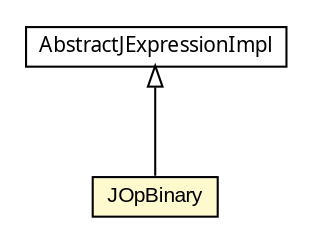 #!/usr/local/bin/dot
#
# Class diagram 
# Generated by UMLGraph version 5.1 (http://www.umlgraph.org/)
#

digraph G {
	edge [fontname="arial",fontsize=10,labelfontname="arial",labelfontsize=10];
	node [fontname="arial",fontsize=10,shape=plaintext];
	nodesep=0.25;
	ranksep=0.5;
	// com.helger.jcodemodel.JOpBinary
	c3359 [label=<<table title="com.helger.jcodemodel.JOpBinary" border="0" cellborder="1" cellspacing="0" cellpadding="2" port="p" bgcolor="lemonChiffon" href="./JOpBinary.html">
		<tr><td><table border="0" cellspacing="0" cellpadding="1">
<tr><td align="center" balign="center"> JOpBinary </td></tr>
		</table></td></tr>
		</table>>, fontname="arial", fontcolor="black", fontsize=10.0];
	// com.helger.jcodemodel.AbstractJExpressionImpl
	c3428 [label=<<table title="com.helger.jcodemodel.AbstractJExpressionImpl" border="0" cellborder="1" cellspacing="0" cellpadding="2" port="p" href="./AbstractJExpressionImpl.html">
		<tr><td><table border="0" cellspacing="0" cellpadding="1">
<tr><td align="center" balign="center"><font face="ariali"> AbstractJExpressionImpl </font></td></tr>
		</table></td></tr>
		</table>>, fontname="arial", fontcolor="black", fontsize=10.0];
	//com.helger.jcodemodel.JOpBinary extends com.helger.jcodemodel.AbstractJExpressionImpl
	c3428:p -> c3359:p [dir=back,arrowtail=empty];
}

